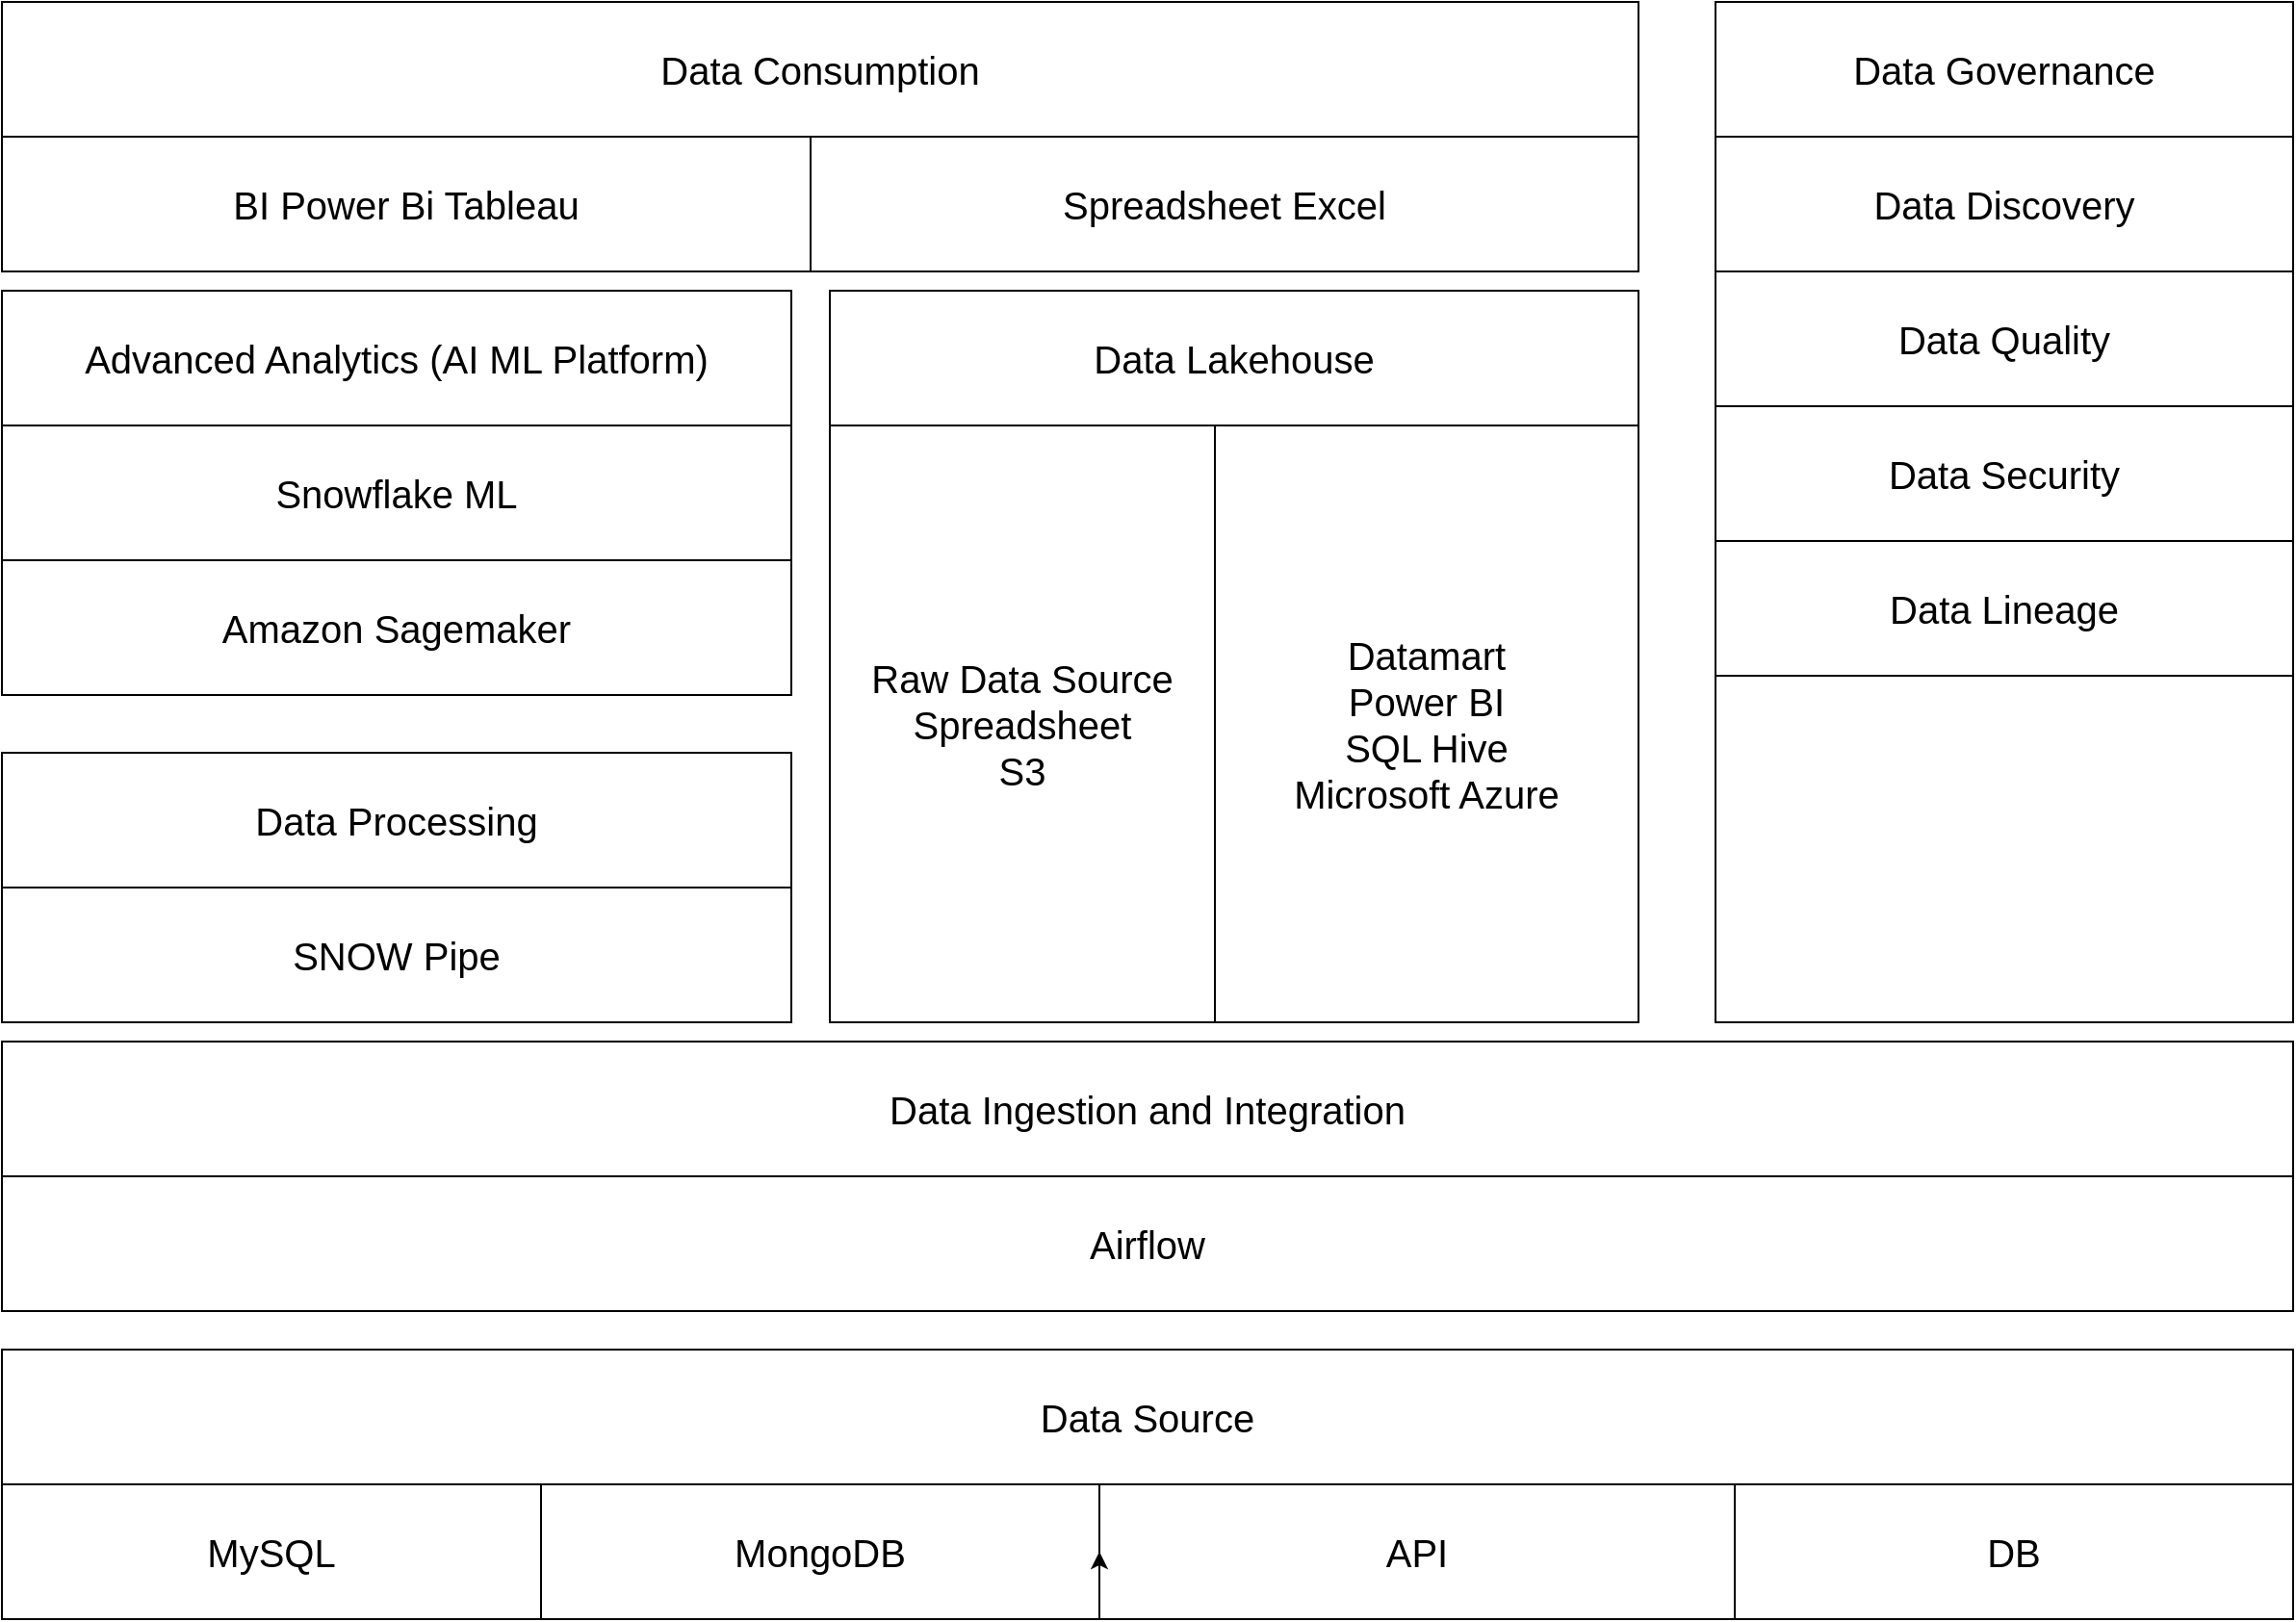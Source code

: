 <mxfile version="26.2.14">
  <diagram name="Page-1" id="VrW0oKgL7cAIrnt1cQET">
    <mxGraphModel dx="1747" dy="1029" grid="1" gridSize="10" guides="1" tooltips="1" connect="0" arrows="1" fold="1" page="1" pageScale="1" pageWidth="1169" pageHeight="826" math="0" shadow="0">
      <root>
        <mxCell id="0" />
        <mxCell id="1" parent="0" />
        <mxCell id="wquV9erasqRBnrxpf4pF-1" value="Data Consumption" style="rounded=0;whiteSpace=wrap;html=1;fontSize=20;" vertex="1" parent="1">
          <mxGeometry x="350" y="80" width="850" height="70" as="geometry" />
        </mxCell>
        <mxCell id="wquV9erasqRBnrxpf4pF-2" value="BI Power Bi Tableau" style="rounded=0;whiteSpace=wrap;html=1;fontSize=20;" vertex="1" parent="1">
          <mxGeometry x="350" y="150" width="420" height="70" as="geometry" />
        </mxCell>
        <mxCell id="wquV9erasqRBnrxpf4pF-3" value="Spreadsheet Excel" style="rounded=0;whiteSpace=wrap;html=1;fontSize=20;" vertex="1" parent="1">
          <mxGeometry x="770" y="150" width="430" height="70" as="geometry" />
        </mxCell>
        <mxCell id="wquV9erasqRBnrxpf4pF-4" value="Snowflake ML" style="rounded=0;whiteSpace=wrap;html=1;fontSize=20;" vertex="1" parent="1">
          <mxGeometry x="350" y="300" width="410" height="70" as="geometry" />
        </mxCell>
        <mxCell id="wquV9erasqRBnrxpf4pF-6" value="Advanced Analytics (AI ML Platform)" style="rounded=0;whiteSpace=wrap;html=1;fontSize=20;" vertex="1" parent="1">
          <mxGeometry x="350" y="230" width="410" height="70" as="geometry" />
        </mxCell>
        <mxCell id="wquV9erasqRBnrxpf4pF-7" value="Data Processing" style="rounded=0;whiteSpace=wrap;html=1;fontSize=20;" vertex="1" parent="1">
          <mxGeometry x="350" y="470" width="410" height="70" as="geometry" />
        </mxCell>
        <mxCell id="wquV9erasqRBnrxpf4pF-8" value="SNOW Pipe" style="rounded=0;whiteSpace=wrap;html=1;fontSize=20;" vertex="1" parent="1">
          <mxGeometry x="350" y="540" width="410" height="70" as="geometry" />
        </mxCell>
        <mxCell id="wquV9erasqRBnrxpf4pF-9" value="Amazon Sagemaker" style="rounded=0;whiteSpace=wrap;html=1;fontSize=20;" vertex="1" parent="1">
          <mxGeometry x="350" y="370" width="410" height="70" as="geometry" />
        </mxCell>
        <mxCell id="wquV9erasqRBnrxpf4pF-10" value="Raw Data Source&lt;div&gt;Spreadsheet&lt;/div&gt;&lt;div&gt;S3&lt;/div&gt;" style="rounded=0;whiteSpace=wrap;html=1;fontSize=20;" vertex="1" parent="1">
          <mxGeometry x="780" y="300" width="200" height="310" as="geometry" />
        </mxCell>
        <mxCell id="wquV9erasqRBnrxpf4pF-11" value="Data Ingestion and Integration" style="rounded=0;whiteSpace=wrap;html=1;fontSize=20;" vertex="1" parent="1">
          <mxGeometry x="350" y="620" width="1190" height="70" as="geometry" />
        </mxCell>
        <mxCell id="wquV9erasqRBnrxpf4pF-12" value="Airflow" style="rounded=0;whiteSpace=wrap;html=1;fontSize=20;" vertex="1" parent="1">
          <mxGeometry x="350" y="690" width="1190" height="70" as="geometry" />
        </mxCell>
        <mxCell id="wquV9erasqRBnrxpf4pF-14" value="Data Lakehouse" style="rounded=0;whiteSpace=wrap;html=1;fontSize=20;" vertex="1" parent="1">
          <mxGeometry x="780" y="230" width="420" height="70" as="geometry" />
        </mxCell>
        <mxCell id="wquV9erasqRBnrxpf4pF-15" value="Datamart&lt;div&gt;Power BI&lt;/div&gt;&lt;div&gt;SQL Hive&lt;/div&gt;&lt;div&gt;Microsoft Azure&lt;/div&gt;" style="rounded=0;whiteSpace=wrap;html=1;fontSize=20;" vertex="1" parent="1">
          <mxGeometry x="980" y="300" width="220" height="310" as="geometry" />
        </mxCell>
        <mxCell id="wquV9erasqRBnrxpf4pF-18" value="Data Source" style="rounded=0;whiteSpace=wrap;html=1;fontSize=20;" vertex="1" parent="1">
          <mxGeometry x="350" y="780" width="1190" height="70" as="geometry" />
        </mxCell>
        <mxCell id="wquV9erasqRBnrxpf4pF-19" value="MySQL" style="rounded=0;whiteSpace=wrap;html=1;fontSize=20;" vertex="1" parent="1">
          <mxGeometry x="350" y="850" width="280" height="70" as="geometry" />
        </mxCell>
        <mxCell id="wquV9erasqRBnrxpf4pF-20" value="MongoDB" style="rounded=0;whiteSpace=wrap;html=1;fontSize=20;" vertex="1" parent="1">
          <mxGeometry x="630" y="850" width="290" height="70" as="geometry" />
        </mxCell>
        <mxCell id="wquV9erasqRBnrxpf4pF-21" value="API" style="rounded=0;whiteSpace=wrap;html=1;fontSize=20;" vertex="1" parent="1">
          <mxGeometry x="920" y="850" width="330" height="70" as="geometry" />
        </mxCell>
        <mxCell id="wquV9erasqRBnrxpf4pF-22" value="DB" style="rounded=0;whiteSpace=wrap;html=1;fontSize=20;" vertex="1" parent="1">
          <mxGeometry x="1250" y="850" width="290" height="70" as="geometry" />
        </mxCell>
        <mxCell id="wquV9erasqRBnrxpf4pF-23" value="Data Governance" style="rounded=0;whiteSpace=wrap;html=1;fontSize=20;" vertex="1" parent="1">
          <mxGeometry x="1240" y="80" width="300" height="70" as="geometry" />
        </mxCell>
        <mxCell id="wquV9erasqRBnrxpf4pF-24" value="Data Discovery" style="rounded=0;whiteSpace=wrap;html=1;fontSize=20;" vertex="1" parent="1">
          <mxGeometry x="1240" y="150" width="300" height="70" as="geometry" />
        </mxCell>
        <mxCell id="wquV9erasqRBnrxpf4pF-25" value="Data Quality" style="rounded=0;whiteSpace=wrap;html=1;fontSize=20;" vertex="1" parent="1">
          <mxGeometry x="1240" y="220" width="300" height="70" as="geometry" />
        </mxCell>
        <mxCell id="wquV9erasqRBnrxpf4pF-26" value="Data Lineage" style="rounded=0;whiteSpace=wrap;html=1;fontSize=20;" vertex="1" parent="1">
          <mxGeometry x="1240" y="360" width="300" height="70" as="geometry" />
        </mxCell>
        <mxCell id="wquV9erasqRBnrxpf4pF-27" value="Data Security" style="rounded=0;whiteSpace=wrap;html=1;fontSize=20;" vertex="1" parent="1">
          <mxGeometry x="1240" y="290" width="300" height="70" as="geometry" />
        </mxCell>
        <mxCell id="wquV9erasqRBnrxpf4pF-28" value="" style="rounded=0;whiteSpace=wrap;html=1;fontSize=20;" vertex="1" parent="1">
          <mxGeometry x="1240" y="430" width="300" height="180" as="geometry" />
        </mxCell>
        <mxCell id="wquV9erasqRBnrxpf4pF-29" value="" style="shape=image;verticalLabelPosition=bottom;labelBackgroundColor=default;verticalAlign=top;aspect=fixed;imageAspect=0;image=https://images.seeklogo.com/logo-png/50/2/power-bi-logo-png_seeklogo-507714.png;" vertex="1" parent="1">
          <mxGeometry x="670" y="135" width="100" height="100" as="geometry" />
        </mxCell>
        <mxCell id="wquV9erasqRBnrxpf4pF-30" value="" style="shape=image;verticalLabelPosition=bottom;labelBackgroundColor=default;verticalAlign=top;aspect=fixed;imageAspect=0;image=https://upload.wikimedia.org/wikipedia/commons/thumb/3/34/Microsoft_Office_Excel_%282019%E2%80%93present%29.svg/826px-Microsoft_Office_Excel_%282019%E2%80%93present%29.svg.png;" vertex="1" parent="1">
          <mxGeometry x="1110" y="150" width="70.17" height="65.33" as="geometry" />
        </mxCell>
        <mxCell id="wquV9erasqRBnrxpf4pF-33" value="" style="shape=image;verticalLabelPosition=bottom;labelBackgroundColor=default;verticalAlign=top;aspect=fixed;imageAspect=0;image=https://miro.medium.com/v2/resize:fit:574/1*Jk8gyaGEUP2CJB18Btowog.png;" vertex="1" parent="1">
          <mxGeometry x="636.92" y="303" width="86.1" height="57" as="geometry" />
        </mxCell>
        <mxCell id="wquV9erasqRBnrxpf4pF-34" value="" style="shape=image;verticalLabelPosition=bottom;labelBackgroundColor=default;verticalAlign=top;aspect=fixed;imageAspect=0;image=https://d1.awsstatic.com/product-marketing/IronMan/AWS-service-icon_sagemaker.5ccec16f16a04ed56cb1d7f02dcdada8de261923.png;" vertex="1" parent="1">
          <mxGeometry x="655" y="380" width="83.33" height="50" as="geometry" />
        </mxCell>
        <mxCell id="wquV9erasqRBnrxpf4pF-37" value="" style="shape=image;verticalLabelPosition=bottom;labelBackgroundColor=default;verticalAlign=top;aspect=fixed;imageAspect=0;image=https://www.snowpipe.co.kr/v2/common/m/images/m_.png;" vertex="1" parent="1">
          <mxGeometry x="630" y="547.02" width="119.97" height="59.99" as="geometry" />
        </mxCell>
        <mxCell id="wquV9erasqRBnrxpf4pF-38" value="" style="shape=image;verticalLabelPosition=bottom;labelBackgroundColor=default;verticalAlign=top;aspect=fixed;imageAspect=0;image=https://stensul.com/wp-content/uploads/2021/07/amazon-s3.png;" vertex="1" parent="1">
          <mxGeometry x="800.25" y="492.5" width="159.5" height="55" as="geometry" />
        </mxCell>
        <mxCell id="wquV9erasqRBnrxpf4pF-39" value="" style="shape=image;verticalLabelPosition=bottom;labelBackgroundColor=default;verticalAlign=top;aspect=fixed;imageAspect=0;image=https://upload.wikimedia.org/wikipedia/commons/thumb/3/34/Microsoft_Office_Excel_%282019%E2%80%93present%29.svg/826px-Microsoft_Office_Excel_%282019%E2%80%93present%29.svg.png;" vertex="1" parent="1">
          <mxGeometry x="840" y="560" width="32.22" height="30" as="geometry" />
        </mxCell>
        <mxCell id="wquV9erasqRBnrxpf4pF-40" value="" style="shape=image;verticalLabelPosition=bottom;labelBackgroundColor=default;verticalAlign=top;aspect=fixed;imageAspect=0;image=https://images.seeklogo.com/logo-png/50/2/power-bi-logo-png_seeklogo-507714.png;" vertex="1" parent="1">
          <mxGeometry x="980" y="492.5" width="100" height="100" as="geometry" />
        </mxCell>
        <mxCell id="wquV9erasqRBnrxpf4pF-41" value="" style="shape=image;verticalLabelPosition=bottom;labelBackgroundColor=default;verticalAlign=top;aspect=fixed;imageAspect=0;image=https://e7.pngegg.com/pngimages/913/753/png-clipart-apache-hive-apache-hadoop-big-data-data-warehouse-apache-spark-pulp-fiction-honey-bee-logo.png;" vertex="1" parent="1">
          <mxGeometry x="1100" y="510" width="90" height="90" as="geometry" />
        </mxCell>
        <mxCell id="wquV9erasqRBnrxpf4pF-42" value="" style="shape=image;verticalLabelPosition=bottom;labelBackgroundColor=default;verticalAlign=top;aspect=fixed;imageAspect=0;image=https://c8.alamy.com/comp/2XX3N5M/microsoft-azure-logo-2XX3N5M.jpg;" vertex="1" parent="1">
          <mxGeometry x="1042.05" y="310" width="95.89" height="91.02" as="geometry" />
        </mxCell>
        <mxCell id="wquV9erasqRBnrxpf4pF-43" value="" style="shape=image;verticalLabelPosition=bottom;labelBackgroundColor=default;verticalAlign=top;aspect=fixed;imageAspect=0;image=https://upload.wikimedia.org/wikipedia/commons/d/de/AirflowLogo.png;" vertex="1" parent="1">
          <mxGeometry x="1080" y="710" width="103.45" height="40" as="geometry" />
        </mxCell>
        <mxCell id="wquV9erasqRBnrxpf4pF-44" value="" style="shape=image;verticalLabelPosition=bottom;labelBackgroundColor=default;verticalAlign=top;aspect=fixed;imageAspect=0;image=https://upload.wikimedia.org/wikipedia/commons/thumb/9/93/MongoDB_Logo.svg/1200px-MongoDB_Logo.svg.png;" vertex="1" parent="1">
          <mxGeometry x="825" y="870" width="85" height="22.95" as="geometry" />
        </mxCell>
        <mxCell id="wquV9erasqRBnrxpf4pF-45" style="edgeStyle=orthogonalEdgeStyle;rounded=0;orthogonalLoop=1;jettySize=auto;html=1;exitX=0;exitY=0.75;exitDx=0;exitDy=0;entryX=0;entryY=0.5;entryDx=0;entryDy=0;" edge="1" parent="1" source="wquV9erasqRBnrxpf4pF-21" target="wquV9erasqRBnrxpf4pF-21">
          <mxGeometry relative="1" as="geometry" />
        </mxCell>
        <mxCell id="wquV9erasqRBnrxpf4pF-46" value="" style="shape=image;verticalLabelPosition=bottom;labelBackgroundColor=default;verticalAlign=top;aspect=fixed;imageAspect=0;image=https://static-00.iconduck.com/assets.00/database-mysql-icon-1849x2048-81vgyimd.png;" vertex="1" parent="1">
          <mxGeometry x="547.5" y="859" width="45.13" height="50" as="geometry" />
        </mxCell>
      </root>
    </mxGraphModel>
  </diagram>
</mxfile>
